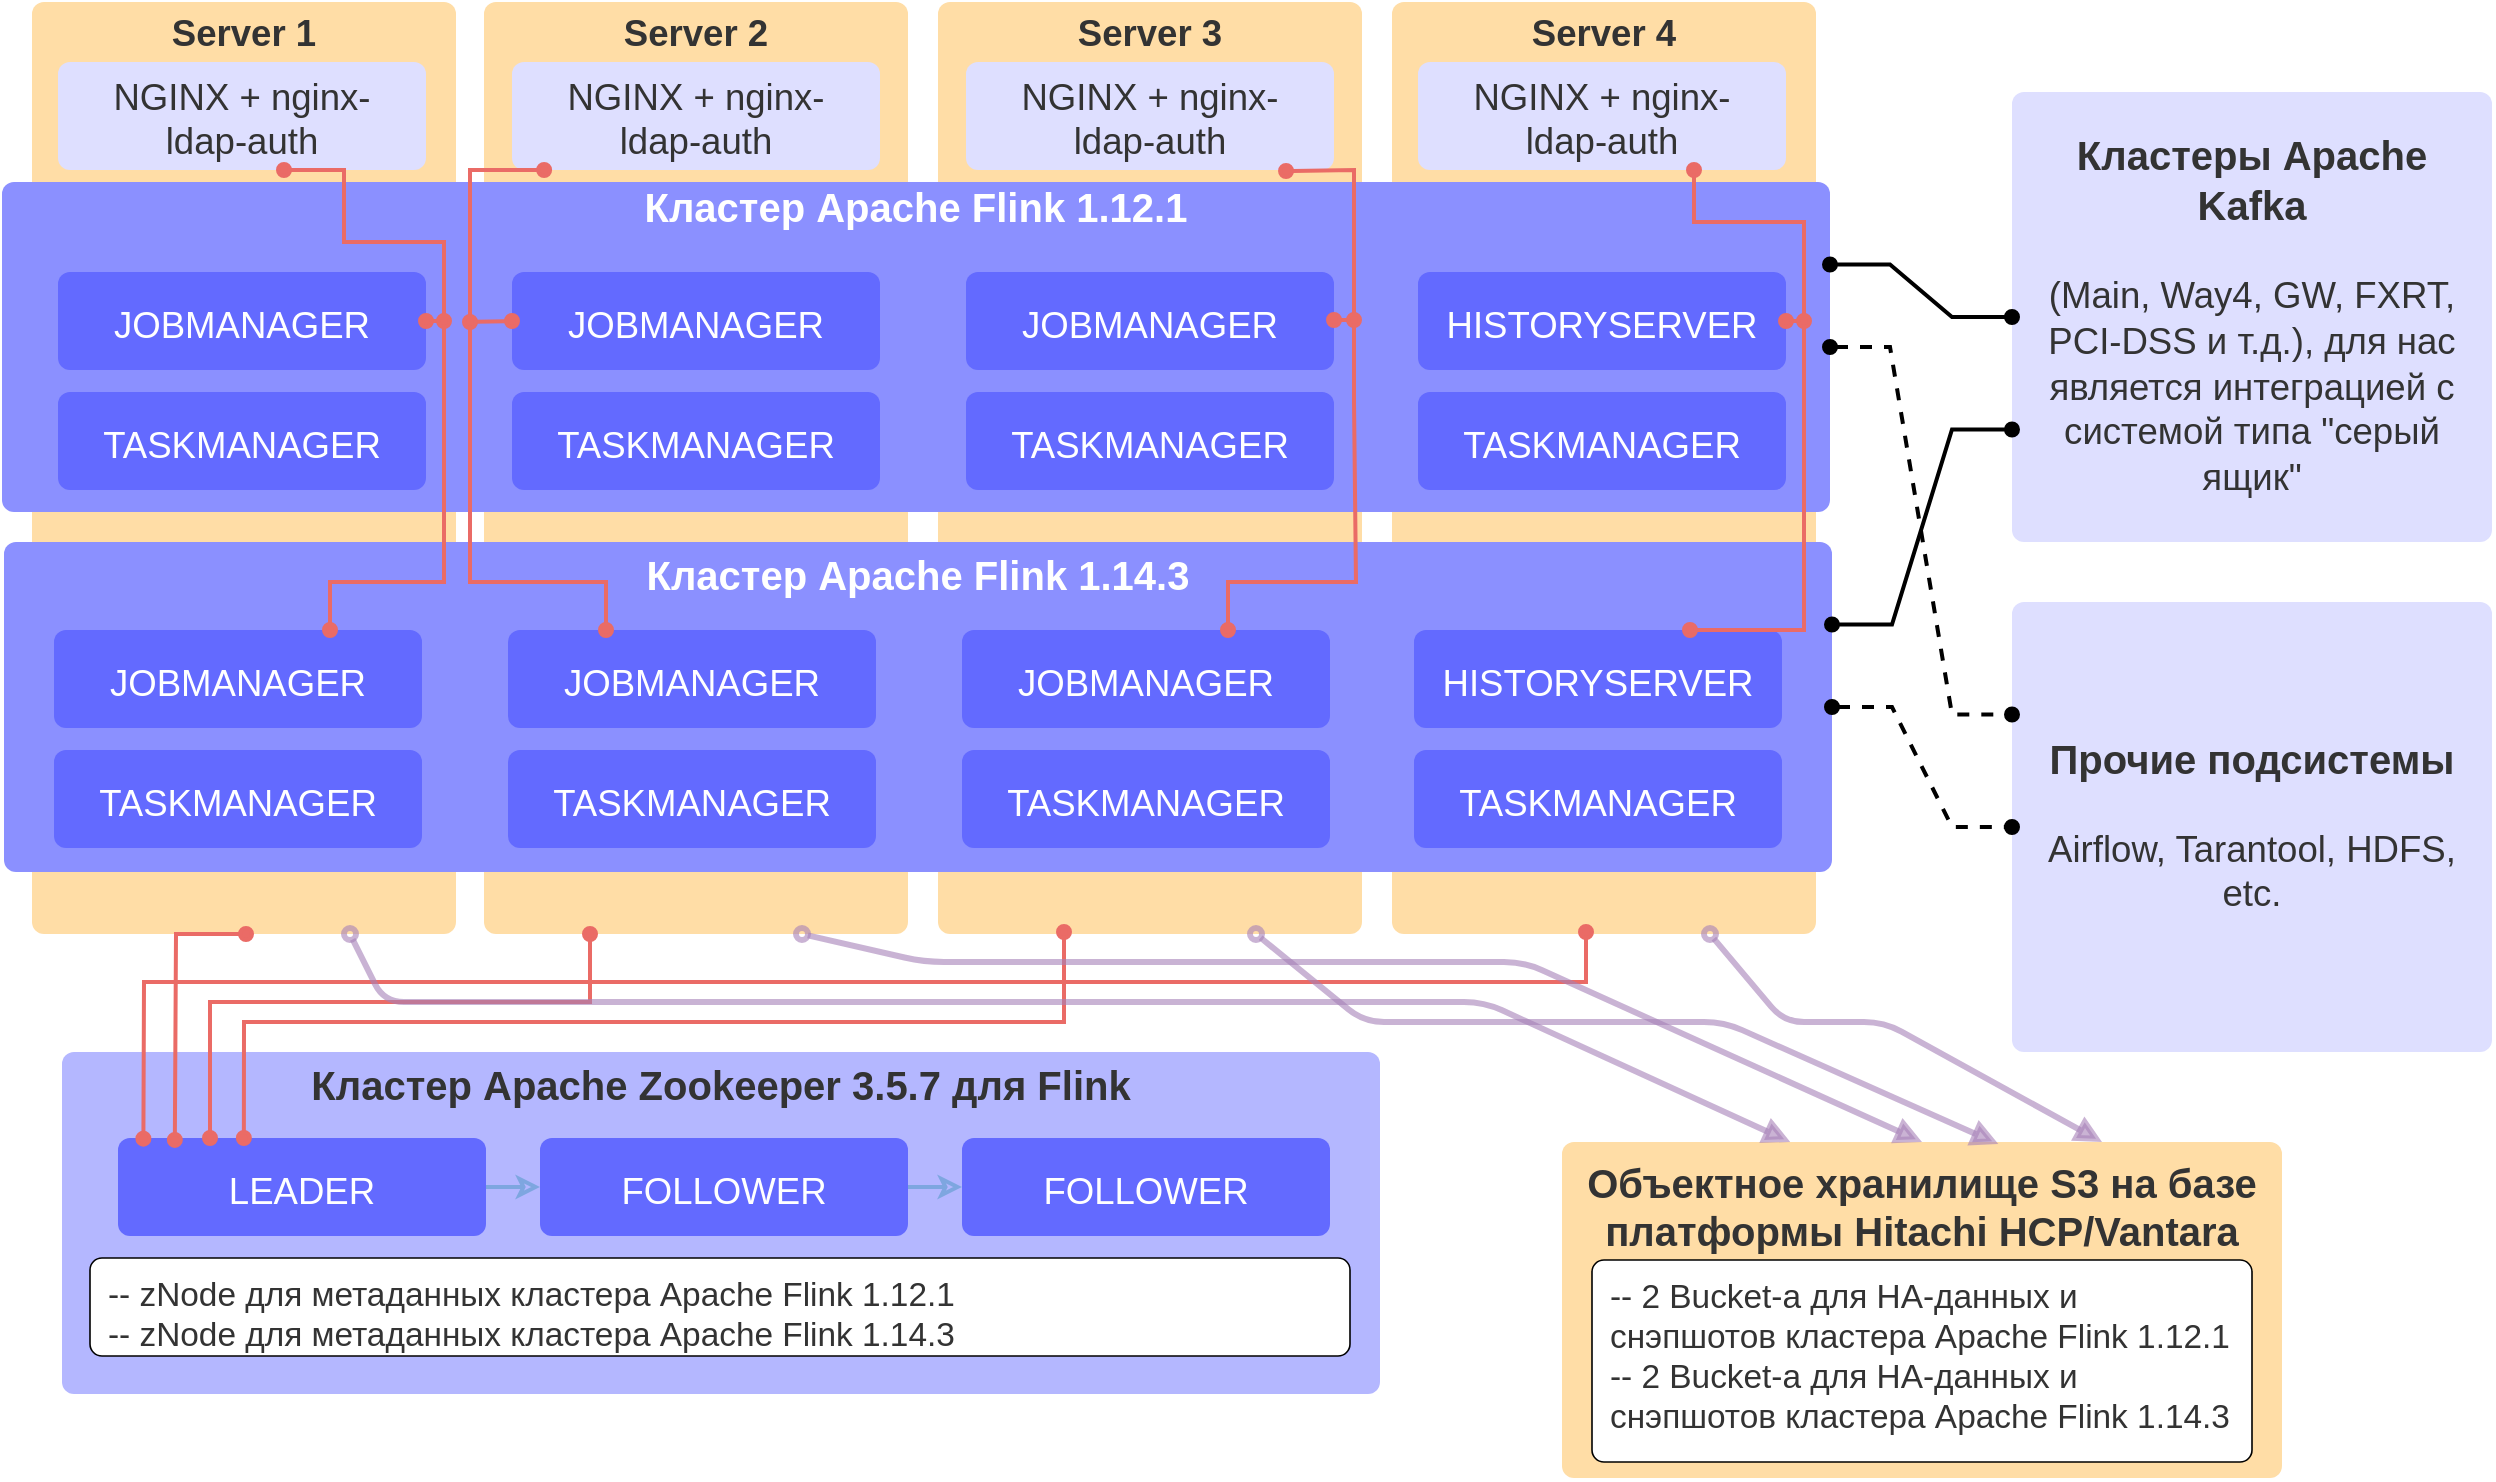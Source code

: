 <mxfile version="20.2.4" type="github">
  <diagram name="Page-1" id="efa7a0a1-bf9b-a30e-e6df-94a7791c09e9">
    <mxGraphModel dx="1449" dy="772" grid="1" gridSize="10" guides="1" tooltips="1" connect="1" arrows="0" fold="1" page="1" pageScale="1" pageWidth="1169" pageHeight="827" background="none" math="0" shadow="0">
      <root>
        <mxCell id="0" />
        <mxCell id="1" parent="0" />
        <UserObject label="Server 1" lucidchartObjectId="HypIMii0T2fg" id="GCK1D6IZPBhYrOcdengF-114">
          <mxCell style="html=1;overflow=block;blockSpacing=1;whiteSpace=wrap;fontSize=18.3;fontColor=#333333;fontStyle=1;spacingLeft=8.4;spacingRight=8.4;spacingTop=2.4;spacing=3.6;verticalAlign=top;strokeOpacity=0;fillOpacity=100;rounded=1;absoluteArcSize=1;arcSize=12;fillColor=#ffdda6;strokeWidth=0.8;" vertex="1" parent="1">
            <mxGeometry x="84" y="100" width="212" height="466" as="geometry" />
          </mxCell>
        </UserObject>
        <UserObject label="Server 2" lucidchartObjectId="kbqIFTrSSb0c" id="GCK1D6IZPBhYrOcdengF-115">
          <mxCell style="html=1;overflow=block;blockSpacing=1;whiteSpace=wrap;fontSize=18.3;fontColor=#333333;fontStyle=1;spacingLeft=8.4;spacingRight=8.4;spacingTop=2.4;spacing=3.6;verticalAlign=top;strokeOpacity=0;fillOpacity=100;rounded=1;absoluteArcSize=1;arcSize=12;fillColor=#ffdda6;strokeWidth=0.8;" vertex="1" parent="1">
            <mxGeometry x="310" y="100" width="212" height="466" as="geometry" />
          </mxCell>
        </UserObject>
        <UserObject label="Server 3" lucidchartObjectId="kgqIT20~Yh46" id="GCK1D6IZPBhYrOcdengF-116">
          <mxCell style="html=1;overflow=block;blockSpacing=1;whiteSpace=wrap;fontSize=18.3;fontColor=#333333;fontStyle=1;spacingLeft=8.4;spacingRight=8.4;spacingTop=2.4;spacing=3.6;verticalAlign=top;strokeOpacity=0;fillOpacity=100;rounded=1;absoluteArcSize=1;arcSize=12;fillColor=#ffdda6;strokeWidth=0.8;" vertex="1" parent="1">
            <mxGeometry x="537" y="100" width="212" height="466" as="geometry" />
          </mxCell>
        </UserObject>
        <UserObject label="Server 4" lucidchartObjectId="NgqIsRjEYktH" id="GCK1D6IZPBhYrOcdengF-117">
          <mxCell style="html=1;overflow=block;blockSpacing=1;whiteSpace=wrap;fontSize=18.3;fontColor=#333333;fontStyle=1;spacingLeft=8.4;spacingRight=8.4;spacingTop=2.4;spacing=3.6;verticalAlign=top;strokeOpacity=0;fillOpacity=100;rounded=1;absoluteArcSize=1;arcSize=12;fillColor=#ffdda6;strokeWidth=0.8;" vertex="1" parent="1">
            <mxGeometry x="764" y="100" width="212" height="466" as="geometry" />
          </mxCell>
        </UserObject>
        <UserObject label="&lt;div style=&quot;display: flex; justify-content: center; text-align: center; align-items: baseline; font-size: 0; line-height: 1.25;margin-left: 8.4px;margin-right: 8.4px;margin-top: 2.4px;margin-top: -2px;&quot;&gt;&lt;span&gt;&lt;span style=&quot;font-size:20px;color:#ffffff;font-weight: bold;&quot;&gt;Кластер Apache Flink 1.12.1&lt;/span&gt;&lt;span style=&quot;font-size:18.3px;color:#ffffff;&quot;&gt; &lt;/span&gt;&lt;/span&gt;&lt;/div&gt;" lucidchartObjectId="HypIWP6OqjXQ" id="GCK1D6IZPBhYrOcdengF-118">
          <mxCell style="html=1;overflow=block;blockSpacing=1;whiteSpace=wrap;fontSize=13;spacing=3.6;verticalAlign=top;strokeOpacity=0;fillOpacity=100;rounded=1;absoluteArcSize=1;arcSize=12;fillColor=#8b90ff;strokeWidth=0.8;" vertex="1" parent="1">
            <mxGeometry x="69" y="190" width="914" height="165" as="geometry" />
          </mxCell>
        </UserObject>
        <UserObject label="JOBMANAGER" lucidchartObjectId="HypInYoTSrlu" id="GCK1D6IZPBhYrOcdengF-119">
          <mxCell style="html=1;overflow=block;blockSpacing=1;whiteSpace=wrap;fontSize=18.3;fontColor=#ffffff;align=center;spacingLeft=8.4;spacingRight=8.4;spacingTop=2.4;spacing=3.6;strokeOpacity=0;fillOpacity=100;rounded=1;absoluteArcSize=1;arcSize=12;fillColor=#636aff;strokeWidth=0.8;" vertex="1" parent="1">
            <mxGeometry x="97" y="235" width="184" height="49" as="geometry" />
          </mxCell>
        </UserObject>
        <UserObject label="TASKMANAGER" lucidchartObjectId="HypIgOagNPgA" id="GCK1D6IZPBhYrOcdengF-120">
          <mxCell style="html=1;overflow=block;blockSpacing=1;whiteSpace=wrap;fontSize=18.3;fontColor=#ffffff;align=center;spacingLeft=8.4;spacingRight=8.4;spacingTop=2.4;spacing=3.6;strokeOpacity=0;fillOpacity=100;rounded=1;absoluteArcSize=1;arcSize=12;fillColor=#636aff;strokeWidth=0.8;" vertex="1" parent="1">
            <mxGeometry x="97" y="295" width="184" height="49" as="geometry" />
          </mxCell>
        </UserObject>
        <UserObject label="Кластер Apache Zookeeper 3.5.7 для Flink" lucidchartObjectId="HypITuTRLqrB" id="GCK1D6IZPBhYrOcdengF-121">
          <mxCell style="html=1;overflow=block;blockSpacing=1;whiteSpace=wrap;fontSize=20;fontColor=#333333;fontStyle=1;spacingLeft=8.4;spacingRight=8.4;spacingTop=2.4;spacing=3.6;verticalAlign=top;strokeOpacity=0;fillOpacity=100;rounded=1;absoluteArcSize=1;arcSize=12;fillColor=#b4b7ff;strokeWidth=0.8;" vertex="1" parent="1">
            <mxGeometry x="99" y="625" width="659" height="171" as="geometry" />
          </mxCell>
        </UserObject>
        <UserObject label="NGINX + nginx-ldap-auth" lucidchartObjectId="HypIE5tfspSB" id="GCK1D6IZPBhYrOcdengF-122">
          <mxCell style="html=1;overflow=block;blockSpacing=1;whiteSpace=wrap;fontSize=18.3;fontColor=#333333;align=center;spacingLeft=8.4;spacingRight=8.4;spacingTop=2.4;spacing=3.6;verticalAlign=middle;strokeOpacity=0;fillOpacity=100;rounded=1;absoluteArcSize=1;arcSize=12;fillColor=#dedfff;strokeWidth=0.8;" vertex="1" parent="1">
            <mxGeometry x="97" y="130" width="184" height="54" as="geometry" />
          </mxCell>
        </UserObject>
        <UserObject label="&lt;div style=&quot;display: flex; justify-content: center; text-align: center; align-items: baseline; font-size: 0; line-height: 1.25;margin-left: 8.4px;margin-right: 8.4px;margin-top: 2.4px;margin-top: -2px;&quot;&gt;&lt;span&gt;&lt;span style=&quot;font-size:20px;color:#333333;font-weight: bold;&quot;&gt;Кластеры Apache Kafka&#xa;&lt;/span&gt;&lt;/span&gt;&lt;/div&gt;&lt;div style=&quot;display: flex; justify-content: center; text-align: center; align-items: baseline; font-size: 0; line-height: 1.25;margin-top: -2px;&quot;&gt;&lt;span&gt;&lt;span style=&quot;font-size:13px;color:#333333;&quot;&gt;&lt;span style=&quot;font-size:18.3px;color:#333333;&quot;&gt;&#xa;(Main, Way4, GW, FXRT, PCI-DSS и т.д.), для нас является интеграцией с системой типа &quot;серый ящик&quot;&lt;/span&gt;&lt;/span&gt;&lt;/span&gt;&lt;/div&gt;" lucidchartObjectId="HypIY8WOg9E5" id="GCK1D6IZPBhYrOcdengF-123">
          <mxCell style="html=1;overflow=block;blockSpacing=1;whiteSpace=wrap;fontSize=13;spacing=3.6;verticalAlign=middle;strokeOpacity=0;fillOpacity=100;rounded=1;absoluteArcSize=1;arcSize=12;fillColor=#dedfff;strokeWidth=0.8;" vertex="1" parent="1">
            <mxGeometry x="1074" y="145" width="240" height="225" as="geometry" />
          </mxCell>
        </UserObject>
        <mxCell id="GCK1D6IZPBhYrOcdengF-180" style="edgeStyle=none;rounded=0;jumpStyle=none;orthogonalLoop=1;jettySize=auto;html=1;exitX=1;exitY=0.5;exitDx=0;exitDy=0;entryX=0;entryY=0.5;entryDx=0;entryDy=0;startArrow=none;startFill=0;endArrow=classic;endFill=0;strokeColor=#7EA6E0;strokeWidth=2;" edge="1" parent="1" source="GCK1D6IZPBhYrOcdengF-124" target="GCK1D6IZPBhYrOcdengF-125">
          <mxGeometry relative="1" as="geometry" />
        </mxCell>
        <UserObject label="LEADER" lucidchartObjectId="CHpIjHfFadM." id="GCK1D6IZPBhYrOcdengF-124">
          <mxCell style="html=1;overflow=block;blockSpacing=1;whiteSpace=wrap;fontSize=18.3;fontColor=#ffffff;align=center;spacingLeft=8.4;spacingRight=8.4;spacingTop=2.4;spacing=3.6;strokeOpacity=0;fillOpacity=100;rounded=1;absoluteArcSize=1;arcSize=12;fillColor=#636aff;strokeWidth=0.8;" vertex="1" parent="1">
            <mxGeometry x="127" y="668" width="184" height="49" as="geometry" />
          </mxCell>
        </UserObject>
        <mxCell id="GCK1D6IZPBhYrOcdengF-181" style="edgeStyle=none;rounded=0;jumpStyle=none;orthogonalLoop=1;jettySize=auto;html=1;exitX=1;exitY=0.5;exitDx=0;exitDy=0;entryX=0;entryY=0.5;entryDx=0;entryDy=0;startArrow=none;startFill=0;endArrow=classic;endFill=0;strokeColor=#7EA6E0;strokeWidth=2;" edge="1" parent="1" source="GCK1D6IZPBhYrOcdengF-125" target="GCK1D6IZPBhYrOcdengF-126">
          <mxGeometry relative="1" as="geometry" />
        </mxCell>
        <UserObject label="FOLLOWER" lucidchartObjectId="RHpIxsBfgAK8" id="GCK1D6IZPBhYrOcdengF-125">
          <mxCell style="html=1;overflow=block;blockSpacing=1;whiteSpace=wrap;fontSize=18.3;fontColor=#ffffff;align=center;spacingLeft=8.4;spacingRight=8.4;spacingTop=2.4;spacing=3.6;strokeOpacity=0;fillOpacity=100;rounded=1;absoluteArcSize=1;arcSize=12;fillColor=#636aff;strokeWidth=0.8;" vertex="1" parent="1">
            <mxGeometry x="338" y="668" width="184" height="49" as="geometry" />
          </mxCell>
        </UserObject>
        <UserObject label="FOLLOWER" lucidchartObjectId="3HpIq~od3WUW" id="GCK1D6IZPBhYrOcdengF-126">
          <mxCell style="html=1;overflow=block;blockSpacing=1;whiteSpace=wrap;fontSize=18.3;fontColor=#ffffff;align=center;spacingLeft=8.4;spacingRight=8.4;spacingTop=2.4;spacing=3.6;strokeOpacity=0;fillOpacity=100;rounded=1;absoluteArcSize=1;arcSize=12;fillColor=#636aff;strokeWidth=0.8;" vertex="1" parent="1">
            <mxGeometry x="549" y="668" width="184" height="49" as="geometry" />
          </mxCell>
        </UserObject>
        <UserObject label="Объектное хранилище S3 на базе платформы Hitachi HCP/Vantara" lucidchartObjectId="_KpIE2-JrPc8" id="GCK1D6IZPBhYrOcdengF-127">
          <mxCell style="html=1;overflow=block;blockSpacing=1;whiteSpace=wrap;fontSize=20;fontColor=#333333;fontStyle=1;align=center;spacing=9;verticalAlign=top;strokeOpacity=0;fillOpacity=100;rounded=1;absoluteArcSize=1;arcSize=12;fillColor=#ffdda6;strokeWidth=0.8;" vertex="1" parent="1">
            <mxGeometry x="849" y="670" width="360" height="168" as="geometry" />
          </mxCell>
        </UserObject>
        <UserObject label="-- zNode для метаданных кластера Apache Flink 1.12.1&#xa;-- zNode для метаданных кластера Apache Flink 1.14.3" lucidchartObjectId="hOpICrByE07x" id="GCK1D6IZPBhYrOcdengF-128">
          <mxCell style="html=1;overflow=block;blockSpacing=1;whiteSpace=wrap;fontSize=16.7;fontColor=#333333;align=left;spacing=9;verticalAlign=top;strokeOpacity=100;fillOpacity=100;rounded=1;absoluteArcSize=1;arcSize=12;fillColor=#ffffff;strokeWidth=0.8;" vertex="1" parent="1">
            <mxGeometry x="113" y="728" width="630" height="49" as="geometry" />
          </mxCell>
        </UserObject>
        <UserObject label="-- 2 Bucket-а для HA-данных и снэпшотов кластера Apache Flink 1.12.1&#xa;-- 2 Bucket-а для HA-данных и снэпшотов кластера Apache Flink 1.14.3" lucidchartObjectId="fSpIcaWIN3Va" id="GCK1D6IZPBhYrOcdengF-129">
          <mxCell style="html=1;overflow=block;blockSpacing=1;whiteSpace=wrap;fontSize=16.7;fontColor=#333333;align=left;spacing=9;verticalAlign=top;strokeOpacity=100;fillOpacity=100;rounded=1;absoluteArcSize=1;arcSize=12;fillColor=#ffffff;strokeWidth=0.8;" vertex="1" parent="1">
            <mxGeometry x="864" y="729" width="330" height="101" as="geometry" />
          </mxCell>
        </UserObject>
        <UserObject label="JOBMANAGER" lucidchartObjectId="RXpI0It2jUcH" id="GCK1D6IZPBhYrOcdengF-130">
          <mxCell style="html=1;overflow=block;blockSpacing=1;whiteSpace=wrap;fontSize=18.3;fontColor=#ffffff;align=center;spacingLeft=8.4;spacingRight=8.4;spacingTop=2.4;spacing=3.6;strokeOpacity=0;fillOpacity=100;rounded=1;absoluteArcSize=1;arcSize=12;fillColor=#636aff;strokeWidth=0.8;" vertex="1" parent="1">
            <mxGeometry x="324" y="235" width="184" height="49" as="geometry" />
          </mxCell>
        </UserObject>
        <UserObject label="TASKMANAGER" lucidchartObjectId="RXpIgnX.f~PW" id="GCK1D6IZPBhYrOcdengF-131">
          <mxCell style="html=1;overflow=block;blockSpacing=1;whiteSpace=wrap;fontSize=18.3;fontColor=#ffffff;align=center;spacingLeft=8.4;spacingRight=8.4;spacingTop=2.4;spacing=3.6;strokeOpacity=0;fillOpacity=100;rounded=1;absoluteArcSize=1;arcSize=12;fillColor=#636aff;strokeWidth=0.8;" vertex="1" parent="1">
            <mxGeometry x="324" y="295" width="184" height="49" as="geometry" />
          </mxCell>
        </UserObject>
        <UserObject label="NGINX + nginx-ldap-auth" lucidchartObjectId="RXpI~8YFsiHd" id="GCK1D6IZPBhYrOcdengF-132">
          <mxCell style="html=1;overflow=block;blockSpacing=1;whiteSpace=wrap;fontSize=18.3;fontColor=#333333;align=center;spacingLeft=8.4;spacingRight=8.4;spacingTop=2.4;spacing=3.6;verticalAlign=middle;strokeOpacity=0;fillOpacity=100;rounded=1;absoluteArcSize=1;arcSize=12;fillColor=#dedfff;strokeWidth=0.8;" vertex="1" parent="1">
            <mxGeometry x="324" y="130" width="184" height="54" as="geometry" />
          </mxCell>
        </UserObject>
        <UserObject label="JOBMANAGER" lucidchartObjectId="1XpI324HXPmj" id="GCK1D6IZPBhYrOcdengF-133">
          <mxCell style="html=1;overflow=block;blockSpacing=1;whiteSpace=wrap;fontSize=18.3;fontColor=#ffffff;align=center;spacingLeft=8.4;spacingRight=8.4;spacingTop=2.4;spacing=3.6;strokeOpacity=0;fillOpacity=100;rounded=1;absoluteArcSize=1;arcSize=12;fillColor=#636aff;strokeWidth=0.8;" vertex="1" parent="1">
            <mxGeometry x="551" y="235" width="184" height="49" as="geometry" />
          </mxCell>
        </UserObject>
        <UserObject label="TASKMANAGER" lucidchartObjectId="1XpItajlC~17" id="GCK1D6IZPBhYrOcdengF-134">
          <mxCell style="html=1;overflow=block;blockSpacing=1;whiteSpace=wrap;fontSize=18.3;fontColor=#ffffff;align=center;spacingLeft=8.4;spacingRight=8.4;spacingTop=2.4;spacing=3.6;strokeOpacity=0;fillOpacity=100;rounded=1;absoluteArcSize=1;arcSize=12;fillColor=#636aff;strokeWidth=0.8;" vertex="1" parent="1">
            <mxGeometry x="551" y="295" width="184" height="49" as="geometry" />
          </mxCell>
        </UserObject>
        <UserObject label="NGINX + nginx-ldap-auth" lucidchartObjectId="1XpIAn_rVOTK" id="GCK1D6IZPBhYrOcdengF-135">
          <mxCell style="html=1;overflow=block;blockSpacing=1;whiteSpace=wrap;fontSize=18.3;fontColor=#333333;align=center;spacingLeft=8.4;spacingRight=8.4;spacingTop=2.4;spacing=3.6;verticalAlign=middle;strokeOpacity=0;fillOpacity=100;rounded=1;absoluteArcSize=1;arcSize=12;fillColor=#dedfff;strokeWidth=0.8;" vertex="1" parent="1">
            <mxGeometry x="551" y="130" width="184" height="54" as="geometry" />
          </mxCell>
        </UserObject>
        <UserObject label="HISTORYSERVER" lucidchartObjectId="8XpIVe4FQzVd" id="GCK1D6IZPBhYrOcdengF-136">
          <mxCell style="html=1;overflow=block;blockSpacing=1;whiteSpace=wrap;fontSize=18.3;fontColor=#ffffff;align=center;spacingLeft=8.4;spacingRight=8.4;spacingTop=2.4;spacing=3.6;strokeOpacity=0;fillOpacity=100;rounded=1;absoluteArcSize=1;arcSize=12;fillColor=#636aff;strokeWidth=0.8;" vertex="1" parent="1">
            <mxGeometry x="777" y="235" width="184" height="49" as="geometry" />
          </mxCell>
        </UserObject>
        <UserObject label="TASKMANAGER" lucidchartObjectId="8XpI6pTr3cQC" id="GCK1D6IZPBhYrOcdengF-137">
          <mxCell style="html=1;overflow=block;blockSpacing=1;whiteSpace=wrap;fontSize=18.3;fontColor=#ffffff;align=center;spacingLeft=8.4;spacingRight=8.4;spacingTop=2.4;spacing=3.6;strokeOpacity=0;fillOpacity=100;rounded=1;absoluteArcSize=1;arcSize=12;fillColor=#636aff;strokeWidth=0.8;" vertex="1" parent="1">
            <mxGeometry x="777" y="295" width="184" height="49" as="geometry" />
          </mxCell>
        </UserObject>
        <UserObject label="NGINX + nginx-ldap-auth" lucidchartObjectId="8XpIHrtV3hBn" id="GCK1D6IZPBhYrOcdengF-138">
          <mxCell style="html=1;overflow=block;blockSpacing=1;whiteSpace=wrap;fontSize=18.3;fontColor=#333333;align=center;spacingLeft=8.4;spacingRight=8.4;spacingTop=2.4;spacing=3.6;verticalAlign=middle;strokeOpacity=0;fillOpacity=100;rounded=1;absoluteArcSize=1;arcSize=12;fillColor=#dedfff;strokeWidth=0.8;" vertex="1" parent="1">
            <mxGeometry x="777" y="130" width="184" height="54" as="geometry" />
          </mxCell>
        </UserObject>
        <UserObject label="&lt;div style=&quot;display: flex; justify-content: center; text-align: center; align-items: baseline; font-size: 0; line-height: 1.25;margin-left: 8.4px;margin-right: 8.4px;margin-top: 2.4px;margin-top: -2px;&quot;&gt;&lt;span&gt;&lt;span style=&quot;font-size:20px;color:#333333;font-weight: bold;&quot;&gt;Прочие подсистемы&#xa;&lt;/span&gt;&lt;/span&gt;&lt;/div&gt;&lt;div style=&quot;display: flex; justify-content: center; text-align: center; align-items: baseline; font-size: 0; line-height: 1.25;margin-top: -2px;&quot;&gt;&lt;span&gt;&lt;span style=&quot;font-size:13px;color:#333333;&quot;&gt;&lt;span style=&quot;font-size:18.3px;color:#333333;&quot;&gt;&#xa;Airflow, Tarantool, HDFS, etc.&lt;/span&gt;&lt;/span&gt;&lt;/span&gt;&lt;/div&gt;" lucidchartObjectId="QeqI8XKLbhu4" id="GCK1D6IZPBhYrOcdengF-139">
          <mxCell style="html=1;overflow=block;blockSpacing=1;whiteSpace=wrap;fontSize=13;spacing=3.6;verticalAlign=middle;strokeOpacity=0;fillOpacity=100;rounded=1;absoluteArcSize=1;arcSize=12;fillColor=#dedfff;strokeWidth=0.8;" vertex="1" parent="1">
            <mxGeometry x="1074" y="400" width="240" height="225" as="geometry" />
          </mxCell>
        </UserObject>
        <UserObject label="Кластер Apache Flink 1.14.3" lucidchartObjectId="WnqImOF1_m_N" id="GCK1D6IZPBhYrOcdengF-140">
          <mxCell style="html=1;overflow=block;blockSpacing=1;whiteSpace=wrap;fontSize=20;fontColor=#ffffff;fontStyle=1;spacingLeft=8.4;spacingRight=8.4;spacingTop=2.4;spacing=3.6;verticalAlign=top;strokeOpacity=0;fillOpacity=100;rounded=1;absoluteArcSize=1;arcSize=12;fillColor=#8b90ff;strokeWidth=0.8;" vertex="1" parent="1">
            <mxGeometry x="70" y="370" width="914" height="165" as="geometry" />
          </mxCell>
        </UserObject>
        <UserObject label="JOBMANAGER" lucidchartObjectId="HypInYoTSrlu" id="GCK1D6IZPBhYrOcdengF-141">
          <mxCell style="html=1;overflow=block;blockSpacing=1;whiteSpace=wrap;fontSize=18.3;fontColor=#ffffff;align=center;spacingLeft=8.4;spacingRight=8.4;spacingTop=2.4;spacing=3.6;strokeOpacity=0;fillOpacity=100;rounded=1;absoluteArcSize=1;arcSize=12;fillColor=#636aff;strokeWidth=0.8;" vertex="1" parent="1">
            <mxGeometry x="95" y="414" width="184" height="49" as="geometry" />
          </mxCell>
        </UserObject>
        <UserObject label="TASKMANAGER" lucidchartObjectId="HypIgOagNPgA" id="GCK1D6IZPBhYrOcdengF-142">
          <mxCell style="html=1;overflow=block;blockSpacing=1;whiteSpace=wrap;fontSize=18.3;fontColor=#ffffff;align=center;spacingLeft=8.4;spacingRight=8.4;spacingTop=2.4;spacing=3.6;strokeOpacity=0;fillOpacity=100;rounded=1;absoluteArcSize=1;arcSize=12;fillColor=#636aff;strokeWidth=0.8;" vertex="1" parent="1">
            <mxGeometry x="95" y="474" width="184" height="49" as="geometry" />
          </mxCell>
        </UserObject>
        <UserObject label="JOBMANAGER" lucidchartObjectId="RXpI0It2jUcH" id="GCK1D6IZPBhYrOcdengF-143">
          <mxCell style="html=1;overflow=block;blockSpacing=1;whiteSpace=wrap;fontSize=18.3;fontColor=#ffffff;align=center;spacingLeft=8.4;spacingRight=8.4;spacingTop=2.4;spacing=3.6;strokeOpacity=0;fillOpacity=100;rounded=1;absoluteArcSize=1;arcSize=12;fillColor=#636aff;strokeWidth=0.8;" vertex="1" parent="1">
            <mxGeometry x="322" y="414" width="184" height="49" as="geometry" />
          </mxCell>
        </UserObject>
        <UserObject label="TASKMANAGER" lucidchartObjectId="RXpIgnX.f~PW" id="GCK1D6IZPBhYrOcdengF-144">
          <mxCell style="html=1;overflow=block;blockSpacing=1;whiteSpace=wrap;fontSize=18.3;fontColor=#ffffff;align=center;spacingLeft=8.4;spacingRight=8.4;spacingTop=2.4;spacing=3.6;strokeOpacity=0;fillOpacity=100;rounded=1;absoluteArcSize=1;arcSize=12;fillColor=#636aff;strokeWidth=0.8;" vertex="1" parent="1">
            <mxGeometry x="322" y="474" width="184" height="49" as="geometry" />
          </mxCell>
        </UserObject>
        <UserObject label="JOBMANAGER" lucidchartObjectId="1XpI324HXPmj" id="GCK1D6IZPBhYrOcdengF-145">
          <mxCell style="html=1;overflow=block;blockSpacing=1;whiteSpace=wrap;fontSize=18.3;fontColor=#ffffff;align=center;spacingLeft=8.4;spacingRight=8.4;spacingTop=2.4;spacing=3.6;strokeOpacity=0;fillOpacity=100;rounded=1;absoluteArcSize=1;arcSize=12;fillColor=#636aff;strokeWidth=0.8;" vertex="1" parent="1">
            <mxGeometry x="549" y="414" width="184" height="49" as="geometry" />
          </mxCell>
        </UserObject>
        <UserObject label="TASKMANAGER" lucidchartObjectId="1XpItajlC~17" id="GCK1D6IZPBhYrOcdengF-146">
          <mxCell style="html=1;overflow=block;blockSpacing=1;whiteSpace=wrap;fontSize=18.3;fontColor=#ffffff;align=center;spacingLeft=8.4;spacingRight=8.4;spacingTop=2.4;spacing=3.6;strokeOpacity=0;fillOpacity=100;rounded=1;absoluteArcSize=1;arcSize=12;fillColor=#636aff;strokeWidth=0.8;" vertex="1" parent="1">
            <mxGeometry x="549" y="474" width="184" height="49" as="geometry" />
          </mxCell>
        </UserObject>
        <UserObject label="HISTORYSERVER" lucidchartObjectId="8XpIVe4FQzVd" id="GCK1D6IZPBhYrOcdengF-147">
          <mxCell style="html=1;overflow=block;blockSpacing=1;whiteSpace=wrap;fontSize=18.3;fontColor=#ffffff;align=center;spacingLeft=8.4;spacingRight=8.4;spacingTop=2.4;spacing=3.6;strokeOpacity=0;fillOpacity=100;rounded=1;absoluteArcSize=1;arcSize=12;fillColor=#636aff;strokeWidth=0.8;" vertex="1" parent="1">
            <mxGeometry x="775" y="414" width="184" height="49" as="geometry" />
          </mxCell>
        </UserObject>
        <UserObject label="TASKMANAGER" lucidchartObjectId="8XpI6pTr3cQC" id="GCK1D6IZPBhYrOcdengF-148">
          <mxCell style="html=1;overflow=block;blockSpacing=1;whiteSpace=wrap;fontSize=18.3;fontColor=#ffffff;align=center;spacingLeft=8.4;spacingRight=8.4;spacingTop=2.4;spacing=3.6;strokeOpacity=0;fillOpacity=100;rounded=1;absoluteArcSize=1;arcSize=12;fillColor=#636aff;strokeWidth=0.8;" vertex="1" parent="1">
            <mxGeometry x="775" y="474" width="184" height="49" as="geometry" />
          </mxCell>
        </UserObject>
        <mxCell id="GCK1D6IZPBhYrOcdengF-158" style="rounded=0;orthogonalLoop=1;jettySize=auto;html=1;entryX=0.75;entryY=0;entryDx=0;entryDy=0;startArrow=oval;startFill=1;endArrow=oval;endFill=1;strokeWidth=2;strokeColor=#EA6B66;jumpStyle=none;" edge="1" parent="1" target="GCK1D6IZPBhYrOcdengF-141">
          <mxGeometry relative="1" as="geometry">
            <mxPoint x="210" y="184" as="sourcePoint" />
            <mxPoint x="142" y="414" as="targetPoint" />
            <Array as="points">
              <mxPoint x="240" y="184" />
              <mxPoint x="240" y="220" />
              <mxPoint x="290" y="220" />
              <mxPoint x="290" y="330" />
              <mxPoint x="290" y="390" />
              <mxPoint x="233" y="390" />
            </Array>
          </mxGeometry>
        </mxCell>
        <mxCell id="GCK1D6IZPBhYrOcdengF-160" style="edgeStyle=none;rounded=0;jumpStyle=none;orthogonalLoop=1;jettySize=auto;html=1;exitX=0.071;exitY=1;exitDx=0;exitDy=0;entryX=0.25;entryY=0;entryDx=0;entryDy=0;startArrow=oval;startFill=1;endArrow=oval;endFill=1;strokeColor=#EA6B66;strokeWidth=2;exitPerimeter=0;" edge="1" parent="1">
          <mxGeometry relative="1" as="geometry">
            <mxPoint x="340.064" y="184" as="sourcePoint" />
            <mxPoint x="371" y="414" as="targetPoint" />
            <Array as="points">
              <mxPoint x="303" y="184" />
              <mxPoint x="303" y="300" />
              <mxPoint x="303" y="390" />
              <mxPoint x="371" y="390" />
            </Array>
          </mxGeometry>
        </mxCell>
        <mxCell id="GCK1D6IZPBhYrOcdengF-161" style="edgeStyle=none;rounded=0;jumpStyle=none;orthogonalLoop=1;jettySize=auto;html=1;exitX=0.886;exitY=1.009;exitDx=0;exitDy=0;entryX=0.75;entryY=0;entryDx=0;entryDy=0;startArrow=oval;startFill=1;endArrow=oval;endFill=1;strokeColor=#EA6B66;strokeWidth=2;exitPerimeter=0;" edge="1" parent="1">
          <mxGeometry relative="1" as="geometry">
            <mxPoint x="711.024" y="184.486" as="sourcePoint" />
            <mxPoint x="682" y="414" as="targetPoint" />
            <Array as="points">
              <mxPoint x="745" y="184" />
              <mxPoint x="745" y="300" />
              <mxPoint x="746" y="390" />
              <mxPoint x="682" y="390" />
            </Array>
          </mxGeometry>
        </mxCell>
        <mxCell id="GCK1D6IZPBhYrOcdengF-162" style="edgeStyle=none;rounded=0;jumpStyle=none;orthogonalLoop=1;jettySize=auto;html=1;exitX=0.75;exitY=1;exitDx=0;exitDy=0;entryX=0.75;entryY=0;entryDx=0;entryDy=0;startArrow=oval;startFill=1;endArrow=oval;endFill=1;strokeColor=#EA6B66;strokeWidth=2;" edge="1" parent="1" source="GCK1D6IZPBhYrOcdengF-138" target="GCK1D6IZPBhYrOcdengF-147">
          <mxGeometry relative="1" as="geometry">
            <Array as="points">
              <mxPoint x="915" y="210" />
              <mxPoint x="970" y="210" />
              <mxPoint x="970" y="414" />
            </Array>
          </mxGeometry>
        </mxCell>
        <mxCell id="GCK1D6IZPBhYrOcdengF-163" style="edgeStyle=none;rounded=0;jumpStyle=none;orthogonalLoop=1;jettySize=auto;html=1;exitX=0.5;exitY=1;exitDx=0;exitDy=0;entryX=0.149;entryY=0.02;entryDx=0;entryDy=0;startArrow=oval;startFill=1;endArrow=oval;endFill=1;strokeColor=#EA6B66;strokeWidth=2;entryPerimeter=0;" edge="1" parent="1">
          <mxGeometry relative="1" as="geometry">
            <mxPoint x="191" y="566" as="sourcePoint" />
            <mxPoint x="155.416" y="668.98" as="targetPoint" />
            <Array as="points">
              <mxPoint x="156" y="566" />
            </Array>
          </mxGeometry>
        </mxCell>
        <mxCell id="GCK1D6IZPBhYrOcdengF-164" style="edgeStyle=none;rounded=0;jumpStyle=none;orthogonalLoop=1;jettySize=auto;html=1;exitX=0.25;exitY=1;exitDx=0;exitDy=0;entryX=0.25;entryY=0;entryDx=0;entryDy=0;startArrow=oval;startFill=1;endArrow=oval;endFill=1;strokeColor=#EA6B66;strokeWidth=2;" edge="1" parent="1" source="GCK1D6IZPBhYrOcdengF-115" target="GCK1D6IZPBhYrOcdengF-124">
          <mxGeometry relative="1" as="geometry">
            <Array as="points">
              <mxPoint x="363" y="600" />
              <mxPoint x="240" y="600" />
              <mxPoint x="173" y="600" />
            </Array>
          </mxGeometry>
        </mxCell>
        <mxCell id="GCK1D6IZPBhYrOcdengF-165" style="edgeStyle=none;rounded=0;jumpStyle=none;orthogonalLoop=1;jettySize=auto;html=1;startArrow=oval;startFill=1;endArrow=oval;endFill=1;strokeColor=#EA6B66;strokeWidth=2;entryX=0.342;entryY=0;entryDx=0;entryDy=0;entryPerimeter=0;" edge="1" parent="1" target="GCK1D6IZPBhYrOcdengF-124">
          <mxGeometry relative="1" as="geometry">
            <mxPoint x="600" y="565" as="sourcePoint" />
            <mxPoint x="190" y="660" as="targetPoint" />
            <Array as="points">
              <mxPoint x="600" y="610" />
              <mxPoint x="190" y="610" />
            </Array>
          </mxGeometry>
        </mxCell>
        <mxCell id="GCK1D6IZPBhYrOcdengF-166" style="edgeStyle=none;rounded=0;jumpStyle=none;orthogonalLoop=1;jettySize=auto;html=1;startArrow=oval;startFill=1;endArrow=oval;endFill=1;strokeColor=#EA6B66;strokeWidth=2;entryX=0.069;entryY=0.007;entryDx=0;entryDy=0;entryPerimeter=0;" edge="1" parent="1" target="GCK1D6IZPBhYrOcdengF-124">
          <mxGeometry relative="1" as="geometry">
            <mxPoint x="861" y="565" as="sourcePoint" />
            <mxPoint x="140" y="660" as="targetPoint" />
            <Array as="points">
              <mxPoint x="861" y="590" />
              <mxPoint x="140" y="590" />
            </Array>
          </mxGeometry>
        </mxCell>
        <mxCell id="GCK1D6IZPBhYrOcdengF-149" style="edgeStyle=entityRelationEdgeStyle;rounded=0;orthogonalLoop=1;jettySize=auto;html=1;exitX=1;exitY=0.25;exitDx=0;exitDy=0;strokeWidth=2;startArrow=oval;startFill=1;endArrow=oval;endFill=1;" edge="1" parent="1" source="GCK1D6IZPBhYrOcdengF-118" target="GCK1D6IZPBhYrOcdengF-123">
          <mxGeometry relative="1" as="geometry" />
        </mxCell>
        <mxCell id="GCK1D6IZPBhYrOcdengF-150" style="edgeStyle=entityRelationEdgeStyle;rounded=0;orthogonalLoop=1;jettySize=auto;html=1;exitX=1;exitY=0.25;exitDx=0;exitDy=0;entryX=0;entryY=0.75;entryDx=0;entryDy=0;startArrow=oval;startFill=1;endArrow=oval;endFill=1;strokeWidth=2;" edge="1" parent="1" source="GCK1D6IZPBhYrOcdengF-140" target="GCK1D6IZPBhYrOcdengF-123">
          <mxGeometry relative="1" as="geometry" />
        </mxCell>
        <mxCell id="GCK1D6IZPBhYrOcdengF-152" style="edgeStyle=entityRelationEdgeStyle;rounded=0;orthogonalLoop=1;jettySize=auto;html=1;exitX=1;exitY=0.5;exitDx=0;exitDy=0;entryX=0;entryY=0.25;entryDx=0;entryDy=0;startArrow=oval;startFill=1;endArrow=oval;endFill=1;strokeWidth=2;dashed=1;" edge="1" parent="1" source="GCK1D6IZPBhYrOcdengF-118" target="GCK1D6IZPBhYrOcdengF-139">
          <mxGeometry relative="1" as="geometry" />
        </mxCell>
        <mxCell id="GCK1D6IZPBhYrOcdengF-153" style="edgeStyle=entityRelationEdgeStyle;rounded=0;orthogonalLoop=1;jettySize=auto;html=1;exitX=1;exitY=0.5;exitDx=0;exitDy=0;startArrow=oval;startFill=1;endArrow=oval;endFill=1;strokeWidth=2;dashed=1;" edge="1" parent="1" source="GCK1D6IZPBhYrOcdengF-140" target="GCK1D6IZPBhYrOcdengF-139">
          <mxGeometry relative="1" as="geometry" />
        </mxCell>
        <mxCell id="GCK1D6IZPBhYrOcdengF-190" style="edgeStyle=none;rounded=1;jumpStyle=none;orthogonalLoop=1;jettySize=auto;html=1;startArrow=oval;startFill=1;endArrow=oval;endFill=1;strokeColor=#EA6B66;strokeWidth=2;exitX=0;exitY=0.5;exitDx=0;exitDy=0;" edge="1" parent="1" source="GCK1D6IZPBhYrOcdengF-130">
          <mxGeometry relative="1" as="geometry">
            <mxPoint x="303" y="260" as="targetPoint" />
            <mxPoint x="327" y="259.5" as="sourcePoint" />
          </mxGeometry>
        </mxCell>
        <mxCell id="GCK1D6IZPBhYrOcdengF-195" style="edgeStyle=none;rounded=1;jumpStyle=none;orthogonalLoop=1;jettySize=auto;html=1;exitX=1;exitY=0.5;exitDx=0;exitDy=0;startArrow=oval;startFill=1;endArrow=oval;endFill=1;strokeColor=#EA6B66;strokeWidth=2;" edge="1" parent="1" source="GCK1D6IZPBhYrOcdengF-119">
          <mxGeometry relative="1" as="geometry">
            <mxPoint x="290" y="259.5" as="targetPoint" />
          </mxGeometry>
        </mxCell>
        <mxCell id="GCK1D6IZPBhYrOcdengF-196" style="edgeStyle=none;rounded=1;jumpStyle=none;orthogonalLoop=1;jettySize=auto;html=1;exitX=1;exitY=0.5;exitDx=0;exitDy=0;startArrow=oval;startFill=1;endArrow=oval;endFill=1;strokeColor=#EA6B66;strokeWidth=2;" edge="1" parent="1">
          <mxGeometry relative="1" as="geometry">
            <mxPoint x="970" y="259.5" as="targetPoint" />
            <mxPoint x="961" y="259.5" as="sourcePoint" />
          </mxGeometry>
        </mxCell>
        <mxCell id="GCK1D6IZPBhYrOcdengF-197" style="edgeStyle=none;rounded=1;jumpStyle=none;orthogonalLoop=1;jettySize=auto;html=1;startArrow=oval;startFill=1;endArrow=oval;endFill=1;strokeColor=#EA6B66;strokeWidth=2;" edge="1" parent="1">
          <mxGeometry relative="1" as="geometry">
            <mxPoint x="745" y="259" as="targetPoint" />
            <mxPoint x="735" y="259" as="sourcePoint" />
          </mxGeometry>
        </mxCell>
        <mxCell id="GCK1D6IZPBhYrOcdengF-199" style="edgeStyle=none;rounded=1;jumpStyle=none;orthogonalLoop=1;jettySize=auto;html=1;exitX=0.75;exitY=1;exitDx=0;exitDy=0;entryX=0.75;entryY=0;entryDx=0;entryDy=0;startArrow=oval;startFill=0;endArrow=block;endFill=1;strokeColor=#A680B8;strokeWidth=3;opacity=60;" edge="1" parent="1" source="GCK1D6IZPBhYrOcdengF-117" target="GCK1D6IZPBhYrOcdengF-127">
          <mxGeometry relative="1" as="geometry">
            <Array as="points">
              <mxPoint x="960" y="610" />
              <mxPoint x="1010" y="610" />
            </Array>
          </mxGeometry>
        </mxCell>
        <mxCell id="GCK1D6IZPBhYrOcdengF-200" style="edgeStyle=none;rounded=1;jumpStyle=none;orthogonalLoop=1;jettySize=auto;html=1;exitX=0.75;exitY=1;exitDx=0;exitDy=0;entryX=0.606;entryY=0.006;entryDx=0;entryDy=0;entryPerimeter=0;startArrow=oval;startFill=0;endArrow=block;endFill=1;strokeColor=#A680B8;strokeWidth=3;opacity=60;" edge="1" parent="1" source="GCK1D6IZPBhYrOcdengF-116" target="GCK1D6IZPBhYrOcdengF-127">
          <mxGeometry relative="1" as="geometry">
            <Array as="points">
              <mxPoint x="750" y="610" />
              <mxPoint x="930" y="610" />
            </Array>
          </mxGeometry>
        </mxCell>
        <mxCell id="GCK1D6IZPBhYrOcdengF-201" style="edgeStyle=none;rounded=1;jumpStyle=none;orthogonalLoop=1;jettySize=auto;html=1;exitX=0.75;exitY=1;exitDx=0;exitDy=0;entryX=0.5;entryY=0;entryDx=0;entryDy=0;startArrow=oval;startFill=0;endArrow=block;endFill=1;strokeColor=#A680B8;strokeWidth=3;opacity=60;" edge="1" parent="1" source="GCK1D6IZPBhYrOcdengF-115" target="GCK1D6IZPBhYrOcdengF-127">
          <mxGeometry relative="1" as="geometry">
            <Array as="points">
              <mxPoint x="530" y="580" />
              <mxPoint x="830" y="580" />
            </Array>
          </mxGeometry>
        </mxCell>
        <mxCell id="GCK1D6IZPBhYrOcdengF-202" style="edgeStyle=none;rounded=1;jumpStyle=none;orthogonalLoop=1;jettySize=auto;html=1;exitX=0.75;exitY=1;exitDx=0;exitDy=0;entryX=0.317;entryY=0;entryDx=0;entryDy=0;entryPerimeter=0;startArrow=oval;startFill=0;endArrow=block;endFill=1;strokeColor=#A680B8;strokeWidth=3;opacity=60;" edge="1" parent="1" source="GCK1D6IZPBhYrOcdengF-114" target="GCK1D6IZPBhYrOcdengF-127">
          <mxGeometry relative="1" as="geometry">
            <Array as="points">
              <mxPoint x="260" y="600" />
              <mxPoint x="810" y="600" />
            </Array>
          </mxGeometry>
        </mxCell>
      </root>
    </mxGraphModel>
  </diagram>
</mxfile>
